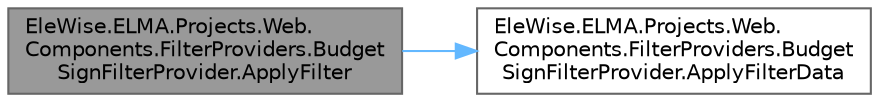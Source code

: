 digraph "EleWise.ELMA.Projects.Web.Components.FilterProviders.BudgetSignFilterProvider.ApplyFilter"
{
 // LATEX_PDF_SIZE
  bgcolor="transparent";
  edge [fontname=Helvetica,fontsize=10,labelfontname=Helvetica,labelfontsize=10];
  node [fontname=Helvetica,fontsize=10,shape=box,height=0.2,width=0.4];
  rankdir="LR";
  Node1 [id="Node000001",label="EleWise.ELMA.Projects.Web.\lComponents.FilterProviders.Budget\lSignFilterProvider.ApplyFilter",height=0.2,width=0.4,color="gray40", fillcolor="grey60", style="filled", fontcolor="black",tooltip="Применить данные к фильтру"];
  Node1 -> Node2 [id="edge1_Node000001_Node000002",color="steelblue1",style="solid",tooltip=" "];
  Node2 [id="Node000002",label="EleWise.ELMA.Projects.Web.\lComponents.FilterProviders.Budget\lSignFilterProvider.ApplyFilterData",height=0.2,width=0.4,color="grey40", fillcolor="white", style="filled",URL="$class_ele_wise_1_1_e_l_m_a_1_1_projects_1_1_web_1_1_components_1_1_filter_providers_1_1_budget_sign_filter_provider.html#aec85db1c523d590f26076c3b11d10b9d",tooltip="Применить данные к фильтру"];
}
